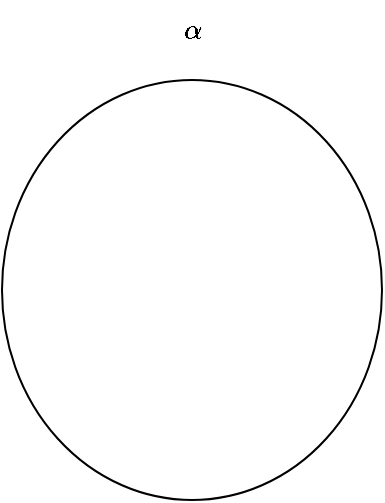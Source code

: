 <mxfile version="21.5.0" type="github">
  <diagram name="Page-1" id="J6Xh9dv1IMjy6DRI6hfw">
    <mxGraphModel dx="2074" dy="1120" grid="1" gridSize="10" guides="1" tooltips="1" connect="1" arrows="1" fold="1" page="1" pageScale="1" pageWidth="850" pageHeight="1100" math="1" shadow="0">
      <root>
        <mxCell id="0" />
        <mxCell id="1" parent="0" />
        <mxCell id="Eq8B541M01kkmhYamiKD-1" value="" style="ellipse;whiteSpace=wrap;html=1;" parent="1" vertex="1">
          <mxGeometry x="320" y="200" width="190" height="210" as="geometry" />
        </mxCell>
        <mxCell id="Eq8B541M01kkmhYamiKD-2" value="$$\alpha$$" style="text;html=1;align=center;verticalAlign=middle;resizable=0;points=[];autosize=1;strokeColor=none;fillColor=none;" parent="1" vertex="1">
          <mxGeometry x="375" y="160" width="80" height="30" as="geometry" />
        </mxCell>
      </root>
    </mxGraphModel>
  </diagram>
</mxfile>
